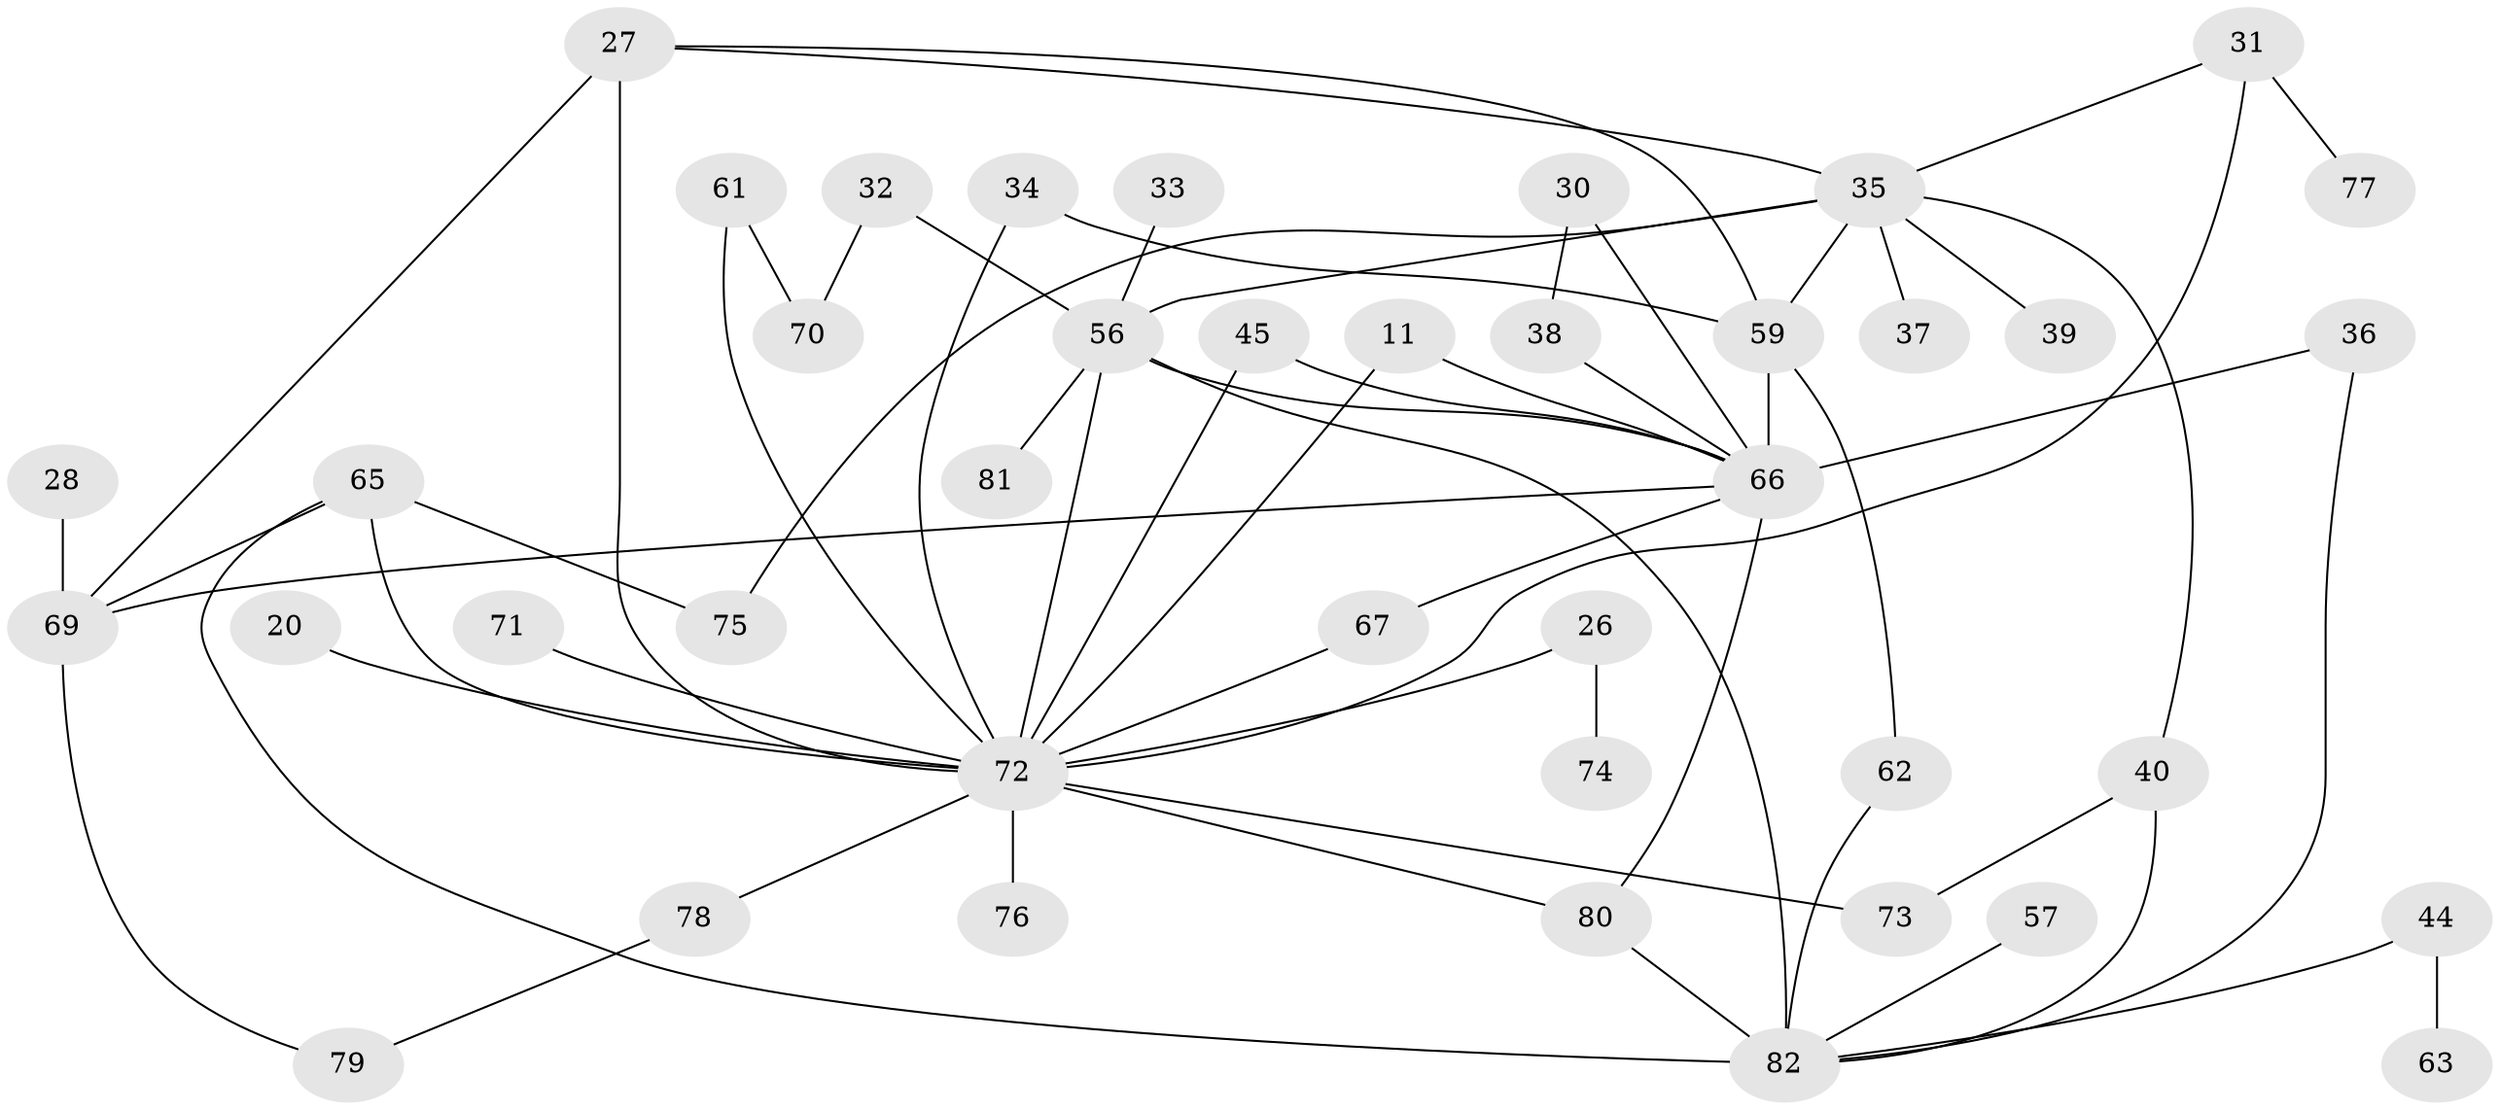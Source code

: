// original degree distribution, {4: 0.12195121951219512, 6: 0.04878048780487805, 7: 0.024390243902439025, 5: 0.07317073170731707, 1: 0.18292682926829268, 8: 0.012195121951219513, 3: 0.18292682926829268, 2: 0.35365853658536583}
// Generated by graph-tools (version 1.1) at 2025/41/03/09/25 04:41:20]
// undirected, 41 vertices, 61 edges
graph export_dot {
graph [start="1"]
  node [color=gray90,style=filled];
  11;
  20;
  26;
  27 [super="+19"];
  28;
  30;
  31;
  32;
  33;
  34;
  35 [super="+17+24"];
  36;
  37;
  38;
  39;
  40 [super="+23"];
  44;
  45;
  56 [super="+3+6+18+53"];
  57;
  59 [super="+55"];
  61;
  62;
  63;
  65 [super="+29+54"];
  66 [super="+13+60+58+51"];
  67;
  69 [super="+9+47"];
  70;
  71;
  72 [super="+42+46+52"];
  73;
  74;
  75;
  76;
  77;
  78;
  79;
  80 [super="+68+64+49"];
  81;
  82 [super="+4+50"];
  11 -- 72;
  11 -- 66;
  20 -- 72;
  26 -- 74;
  26 -- 72;
  27 -- 59;
  27 -- 72 [weight=4];
  27 -- 69 [weight=2];
  27 -- 35;
  28 -- 69;
  30 -- 38;
  30 -- 66;
  31 -- 77;
  31 -- 35 [weight=2];
  31 -- 72 [weight=2];
  32 -- 70;
  32 -- 56;
  33 -- 56;
  34 -- 59;
  34 -- 72;
  35 -- 39;
  35 -- 75;
  35 -- 37;
  35 -- 56 [weight=2];
  35 -- 40;
  35 -- 59;
  36 -- 82;
  36 -- 66;
  38 -- 66;
  40 -- 73;
  40 -- 82 [weight=2];
  44 -- 63;
  44 -- 82;
  45 -- 72;
  45 -- 66;
  56 -- 82 [weight=3];
  56 -- 72 [weight=2];
  56 -- 66 [weight=4];
  56 -- 81;
  57 -- 82;
  59 -- 62;
  59 -- 66;
  61 -- 70;
  61 -- 72;
  62 -- 82;
  65 -- 75;
  65 -- 82;
  65 -- 69;
  65 -- 72;
  66 -- 69 [weight=2];
  66 -- 67;
  66 -- 80;
  67 -- 72;
  69 -- 79;
  71 -- 72;
  72 -- 78;
  72 -- 76;
  72 -- 80;
  72 -- 73;
  78 -- 79;
  80 -- 82;
}

